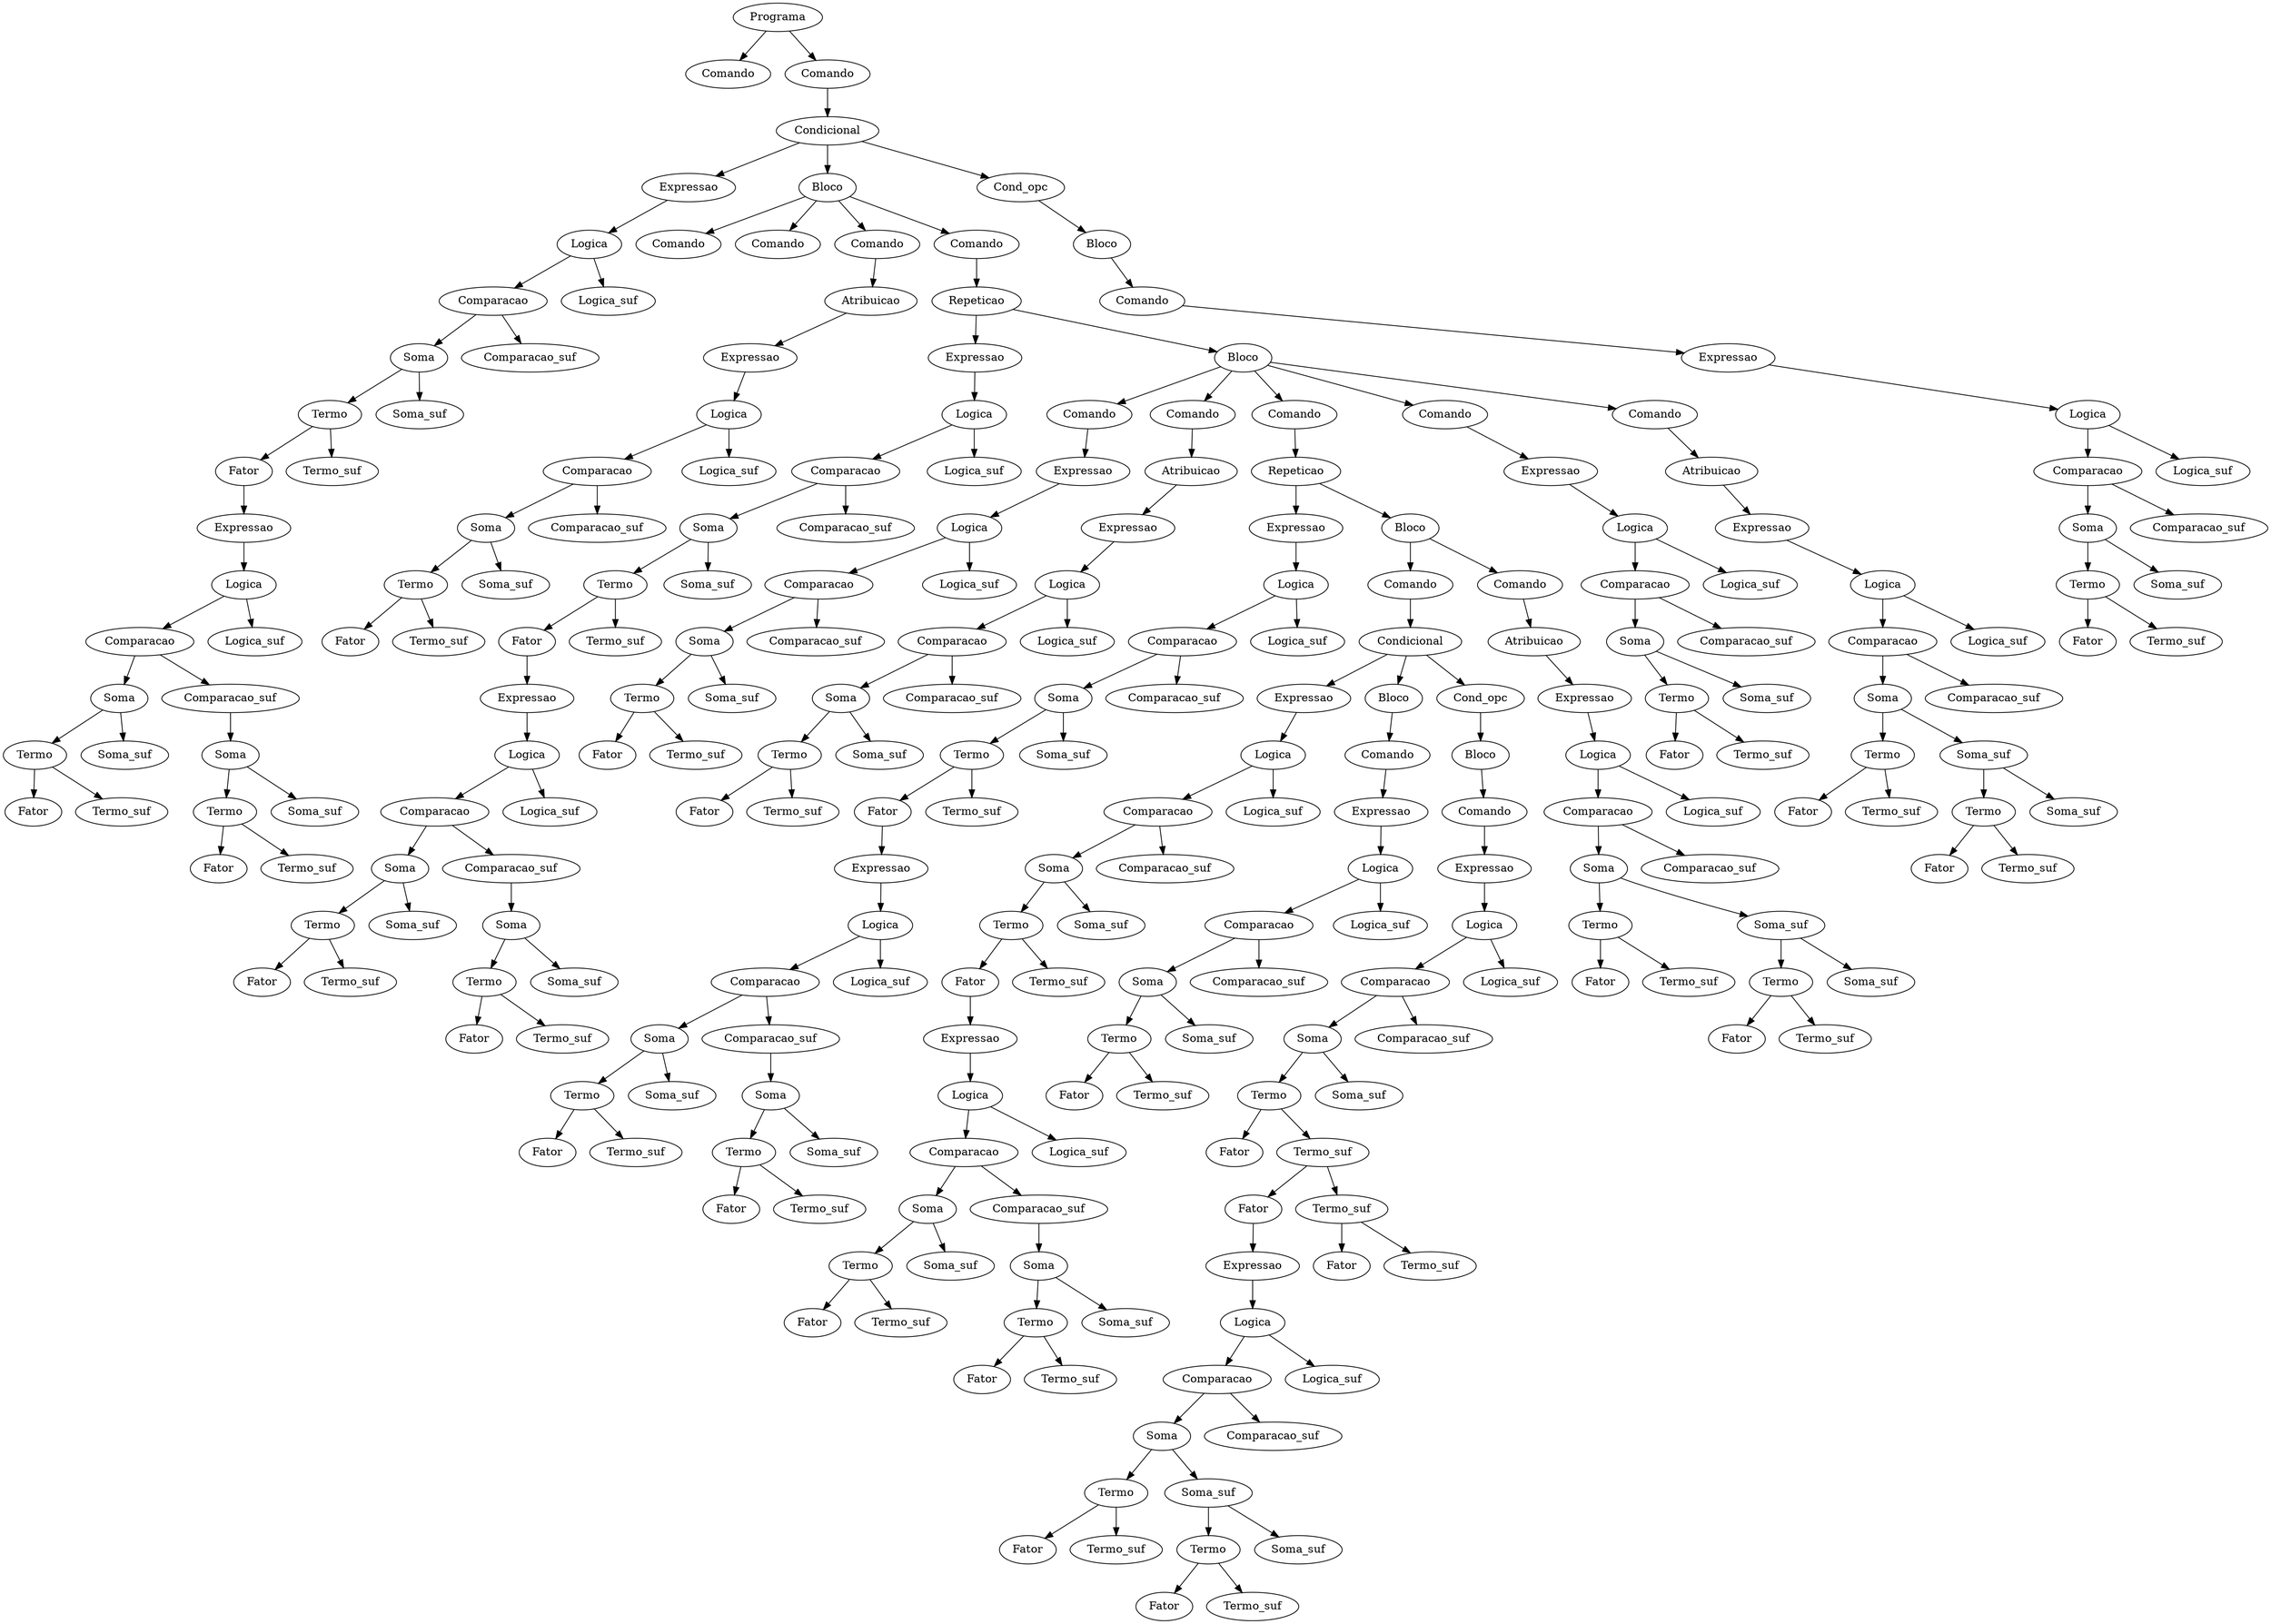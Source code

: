 digraph AST {
n0 [label="Programa"];
n1 [label="Comando"];
n0 -> n1;
n2 [label="Comando"];
n0 -> n2;
n3 [label="Condicional"];
n2 -> n3;
n4 [label="Expressao"];
n3 -> n4;
n5 [label="Logica"];
n4 -> n5;
n6 [label="Comparacao"];
n5 -> n6;
n7 [label="Soma"];
n6 -> n7;
n8 [label="Termo"];
n7 -> n8;
n9 [label="Fator"];
n8 -> n9;
n10 [label="Expressao"];
n9 -> n10;
n11 [label="Logica"];
n10 -> n11;
n12 [label="Comparacao"];
n11 -> n12;
n13 [label="Soma"];
n12 -> n13;
n14 [label="Termo"];
n13 -> n14;
n15 [label="Fator"];
n14 -> n15;
n16 [label="Termo_suf"];
n14 -> n16;
n17 [label="Soma_suf"];
n13 -> n17;
n18 [label="Comparacao_suf"];
n12 -> n18;
n19 [label="Soma"];
n18 -> n19;
n20 [label="Termo"];
n19 -> n20;
n21 [label="Fator"];
n20 -> n21;
n22 [label="Termo_suf"];
n20 -> n22;
n23 [label="Soma_suf"];
n19 -> n23;
n24 [label="Logica_suf"];
n11 -> n24;
n25 [label="Termo_suf"];
n8 -> n25;
n26 [label="Soma_suf"];
n7 -> n26;
n27 [label="Comparacao_suf"];
n6 -> n27;
n28 [label="Logica_suf"];
n5 -> n28;
n29 [label="Bloco"];
n3 -> n29;
n30 [label="Comando"];
n29 -> n30;
n31 [label="Comando"];
n29 -> n31;
n32 [label="Comando"];
n29 -> n32;
n33 [label="Atribuicao"];
n32 -> n33;
n34 [label="Expressao"];
n33 -> n34;
n35 [label="Logica"];
n34 -> n35;
n36 [label="Comparacao"];
n35 -> n36;
n37 [label="Soma"];
n36 -> n37;
n38 [label="Termo"];
n37 -> n38;
n39 [label="Fator"];
n38 -> n39;
n40 [label="Termo_suf"];
n38 -> n40;
n41 [label="Soma_suf"];
n37 -> n41;
n42 [label="Comparacao_suf"];
n36 -> n42;
n43 [label="Logica_suf"];
n35 -> n43;
n44 [label="Comando"];
n29 -> n44;
n45 [label="Repeticao"];
n44 -> n45;
n46 [label="Expressao"];
n45 -> n46;
n47 [label="Logica"];
n46 -> n47;
n48 [label="Comparacao"];
n47 -> n48;
n49 [label="Soma"];
n48 -> n49;
n50 [label="Termo"];
n49 -> n50;
n51 [label="Fator"];
n50 -> n51;
n52 [label="Expressao"];
n51 -> n52;
n53 [label="Logica"];
n52 -> n53;
n54 [label="Comparacao"];
n53 -> n54;
n55 [label="Soma"];
n54 -> n55;
n56 [label="Termo"];
n55 -> n56;
n57 [label="Fator"];
n56 -> n57;
n58 [label="Termo_suf"];
n56 -> n58;
n59 [label="Soma_suf"];
n55 -> n59;
n60 [label="Comparacao_suf"];
n54 -> n60;
n61 [label="Soma"];
n60 -> n61;
n62 [label="Termo"];
n61 -> n62;
n63 [label="Fator"];
n62 -> n63;
n64 [label="Termo_suf"];
n62 -> n64;
n65 [label="Soma_suf"];
n61 -> n65;
n66 [label="Logica_suf"];
n53 -> n66;
n67 [label="Termo_suf"];
n50 -> n67;
n68 [label="Soma_suf"];
n49 -> n68;
n69 [label="Comparacao_suf"];
n48 -> n69;
n70 [label="Logica_suf"];
n47 -> n70;
n71 [label="Bloco"];
n45 -> n71;
n72 [label="Comando"];
n71 -> n72;
n73 [label="Expressao"];
n72 -> n73;
n74 [label="Logica"];
n73 -> n74;
n75 [label="Comparacao"];
n74 -> n75;
n76 [label="Soma"];
n75 -> n76;
n77 [label="Termo"];
n76 -> n77;
n78 [label="Fator"];
n77 -> n78;
n79 [label="Termo_suf"];
n77 -> n79;
n80 [label="Soma_suf"];
n76 -> n80;
n81 [label="Comparacao_suf"];
n75 -> n81;
n82 [label="Logica_suf"];
n74 -> n82;
n83 [label="Comando"];
n71 -> n83;
n84 [label="Atribuicao"];
n83 -> n84;
n85 [label="Expressao"];
n84 -> n85;
n86 [label="Logica"];
n85 -> n86;
n87 [label="Comparacao"];
n86 -> n87;
n88 [label="Soma"];
n87 -> n88;
n89 [label="Termo"];
n88 -> n89;
n90 [label="Fator"];
n89 -> n90;
n91 [label="Termo_suf"];
n89 -> n91;
n92 [label="Soma_suf"];
n88 -> n92;
n93 [label="Comparacao_suf"];
n87 -> n93;
n94 [label="Logica_suf"];
n86 -> n94;
n95 [label="Comando"];
n71 -> n95;
n96 [label="Repeticao"];
n95 -> n96;
n97 [label="Expressao"];
n96 -> n97;
n98 [label="Logica"];
n97 -> n98;
n99 [label="Comparacao"];
n98 -> n99;
n100 [label="Soma"];
n99 -> n100;
n101 [label="Termo"];
n100 -> n101;
n102 [label="Fator"];
n101 -> n102;
n103 [label="Expressao"];
n102 -> n103;
n104 [label="Logica"];
n103 -> n104;
n105 [label="Comparacao"];
n104 -> n105;
n106 [label="Soma"];
n105 -> n106;
n107 [label="Termo"];
n106 -> n107;
n108 [label="Fator"];
n107 -> n108;
n109 [label="Termo_suf"];
n107 -> n109;
n110 [label="Soma_suf"];
n106 -> n110;
n111 [label="Comparacao_suf"];
n105 -> n111;
n112 [label="Soma"];
n111 -> n112;
n113 [label="Termo"];
n112 -> n113;
n114 [label="Fator"];
n113 -> n114;
n115 [label="Termo_suf"];
n113 -> n115;
n116 [label="Soma_suf"];
n112 -> n116;
n117 [label="Logica_suf"];
n104 -> n117;
n118 [label="Termo_suf"];
n101 -> n118;
n119 [label="Soma_suf"];
n100 -> n119;
n120 [label="Comparacao_suf"];
n99 -> n120;
n121 [label="Logica_suf"];
n98 -> n121;
n122 [label="Bloco"];
n96 -> n122;
n123 [label="Comando"];
n122 -> n123;
n124 [label="Condicional"];
n123 -> n124;
n125 [label="Expressao"];
n124 -> n125;
n126 [label="Logica"];
n125 -> n126;
n127 [label="Comparacao"];
n126 -> n127;
n128 [label="Soma"];
n127 -> n128;
n129 [label="Termo"];
n128 -> n129;
n130 [label="Fator"];
n129 -> n130;
n131 [label="Expressao"];
n130 -> n131;
n132 [label="Logica"];
n131 -> n132;
n133 [label="Comparacao"];
n132 -> n133;
n134 [label="Soma"];
n133 -> n134;
n135 [label="Termo"];
n134 -> n135;
n136 [label="Fator"];
n135 -> n136;
n137 [label="Termo_suf"];
n135 -> n137;
n138 [label="Soma_suf"];
n134 -> n138;
n139 [label="Comparacao_suf"];
n133 -> n139;
n140 [label="Soma"];
n139 -> n140;
n141 [label="Termo"];
n140 -> n141;
n142 [label="Fator"];
n141 -> n142;
n143 [label="Termo_suf"];
n141 -> n143;
n144 [label="Soma_suf"];
n140 -> n144;
n145 [label="Logica_suf"];
n132 -> n145;
n146 [label="Termo_suf"];
n129 -> n146;
n147 [label="Soma_suf"];
n128 -> n147;
n148 [label="Comparacao_suf"];
n127 -> n148;
n149 [label="Logica_suf"];
n126 -> n149;
n150 [label="Bloco"];
n124 -> n150;
n151 [label="Comando"];
n150 -> n151;
n152 [label="Expressao"];
n151 -> n152;
n153 [label="Logica"];
n152 -> n153;
n154 [label="Comparacao"];
n153 -> n154;
n155 [label="Soma"];
n154 -> n155;
n156 [label="Termo"];
n155 -> n156;
n157 [label="Fator"];
n156 -> n157;
n158 [label="Termo_suf"];
n156 -> n158;
n159 [label="Soma_suf"];
n155 -> n159;
n160 [label="Comparacao_suf"];
n154 -> n160;
n161 [label="Logica_suf"];
n153 -> n161;
n162 [label="Cond_opc"];
n124 -> n162;
n163 [label="Bloco"];
n162 -> n163;
n164 [label="Comando"];
n163 -> n164;
n165 [label="Expressao"];
n164 -> n165;
n166 [label="Logica"];
n165 -> n166;
n167 [label="Comparacao"];
n166 -> n167;
n168 [label="Soma"];
n167 -> n168;
n169 [label="Termo"];
n168 -> n169;
n170 [label="Fator"];
n169 -> n170;
n171 [label="Termo_suf"];
n169 -> n171;
n172 [label="Fator"];
n171 -> n172;
n173 [label="Expressao"];
n172 -> n173;
n174 [label="Logica"];
n173 -> n174;
n175 [label="Comparacao"];
n174 -> n175;
n176 [label="Soma"];
n175 -> n176;
n177 [label="Termo"];
n176 -> n177;
n178 [label="Fator"];
n177 -> n178;
n179 [label="Termo_suf"];
n177 -> n179;
n180 [label="Soma_suf"];
n176 -> n180;
n181 [label="Termo"];
n180 -> n181;
n182 [label="Fator"];
n181 -> n182;
n183 [label="Termo_suf"];
n181 -> n183;
n184 [label="Soma_suf"];
n180 -> n184;
n185 [label="Comparacao_suf"];
n175 -> n185;
n186 [label="Logica_suf"];
n174 -> n186;
n187 [label="Termo_suf"];
n171 -> n187;
n188 [label="Fator"];
n187 -> n188;
n189 [label="Termo_suf"];
n187 -> n189;
n190 [label="Soma_suf"];
n168 -> n190;
n191 [label="Comparacao_suf"];
n167 -> n191;
n192 [label="Logica_suf"];
n166 -> n192;
n193 [label="Comando"];
n122 -> n193;
n194 [label="Atribuicao"];
n193 -> n194;
n195 [label="Expressao"];
n194 -> n195;
n196 [label="Logica"];
n195 -> n196;
n197 [label="Comparacao"];
n196 -> n197;
n198 [label="Soma"];
n197 -> n198;
n199 [label="Termo"];
n198 -> n199;
n200 [label="Fator"];
n199 -> n200;
n201 [label="Termo_suf"];
n199 -> n201;
n202 [label="Soma_suf"];
n198 -> n202;
n203 [label="Termo"];
n202 -> n203;
n204 [label="Fator"];
n203 -> n204;
n205 [label="Termo_suf"];
n203 -> n205;
n206 [label="Soma_suf"];
n202 -> n206;
n207 [label="Comparacao_suf"];
n197 -> n207;
n208 [label="Logica_suf"];
n196 -> n208;
n209 [label="Comando"];
n71 -> n209;
n210 [label="Expressao"];
n209 -> n210;
n211 [label="Logica"];
n210 -> n211;
n212 [label="Comparacao"];
n211 -> n212;
n213 [label="Soma"];
n212 -> n213;
n214 [label="Termo"];
n213 -> n214;
n215 [label="Fator"];
n214 -> n215;
n216 [label="Termo_suf"];
n214 -> n216;
n217 [label="Soma_suf"];
n213 -> n217;
n218 [label="Comparacao_suf"];
n212 -> n218;
n219 [label="Logica_suf"];
n211 -> n219;
n220 [label="Comando"];
n71 -> n220;
n221 [label="Atribuicao"];
n220 -> n221;
n222 [label="Expressao"];
n221 -> n222;
n223 [label="Logica"];
n222 -> n223;
n224 [label="Comparacao"];
n223 -> n224;
n225 [label="Soma"];
n224 -> n225;
n226 [label="Termo"];
n225 -> n226;
n227 [label="Fator"];
n226 -> n227;
n228 [label="Termo_suf"];
n226 -> n228;
n229 [label="Soma_suf"];
n225 -> n229;
n230 [label="Termo"];
n229 -> n230;
n231 [label="Fator"];
n230 -> n231;
n232 [label="Termo_suf"];
n230 -> n232;
n233 [label="Soma_suf"];
n229 -> n233;
n234 [label="Comparacao_suf"];
n224 -> n234;
n235 [label="Logica_suf"];
n223 -> n235;
n236 [label="Cond_opc"];
n3 -> n236;
n237 [label="Bloco"];
n236 -> n237;
n238 [label="Comando"];
n237 -> n238;
n239 [label="Expressao"];
n238 -> n239;
n240 [label="Logica"];
n239 -> n240;
n241 [label="Comparacao"];
n240 -> n241;
n242 [label="Soma"];
n241 -> n242;
n243 [label="Termo"];
n242 -> n243;
n244 [label="Fator"];
n243 -> n244;
n245 [label="Termo_suf"];
n243 -> n245;
n246 [label="Soma_suf"];
n242 -> n246;
n247 [label="Comparacao_suf"];
n241 -> n247;
n248 [label="Logica_suf"];
n240 -> n248;
}